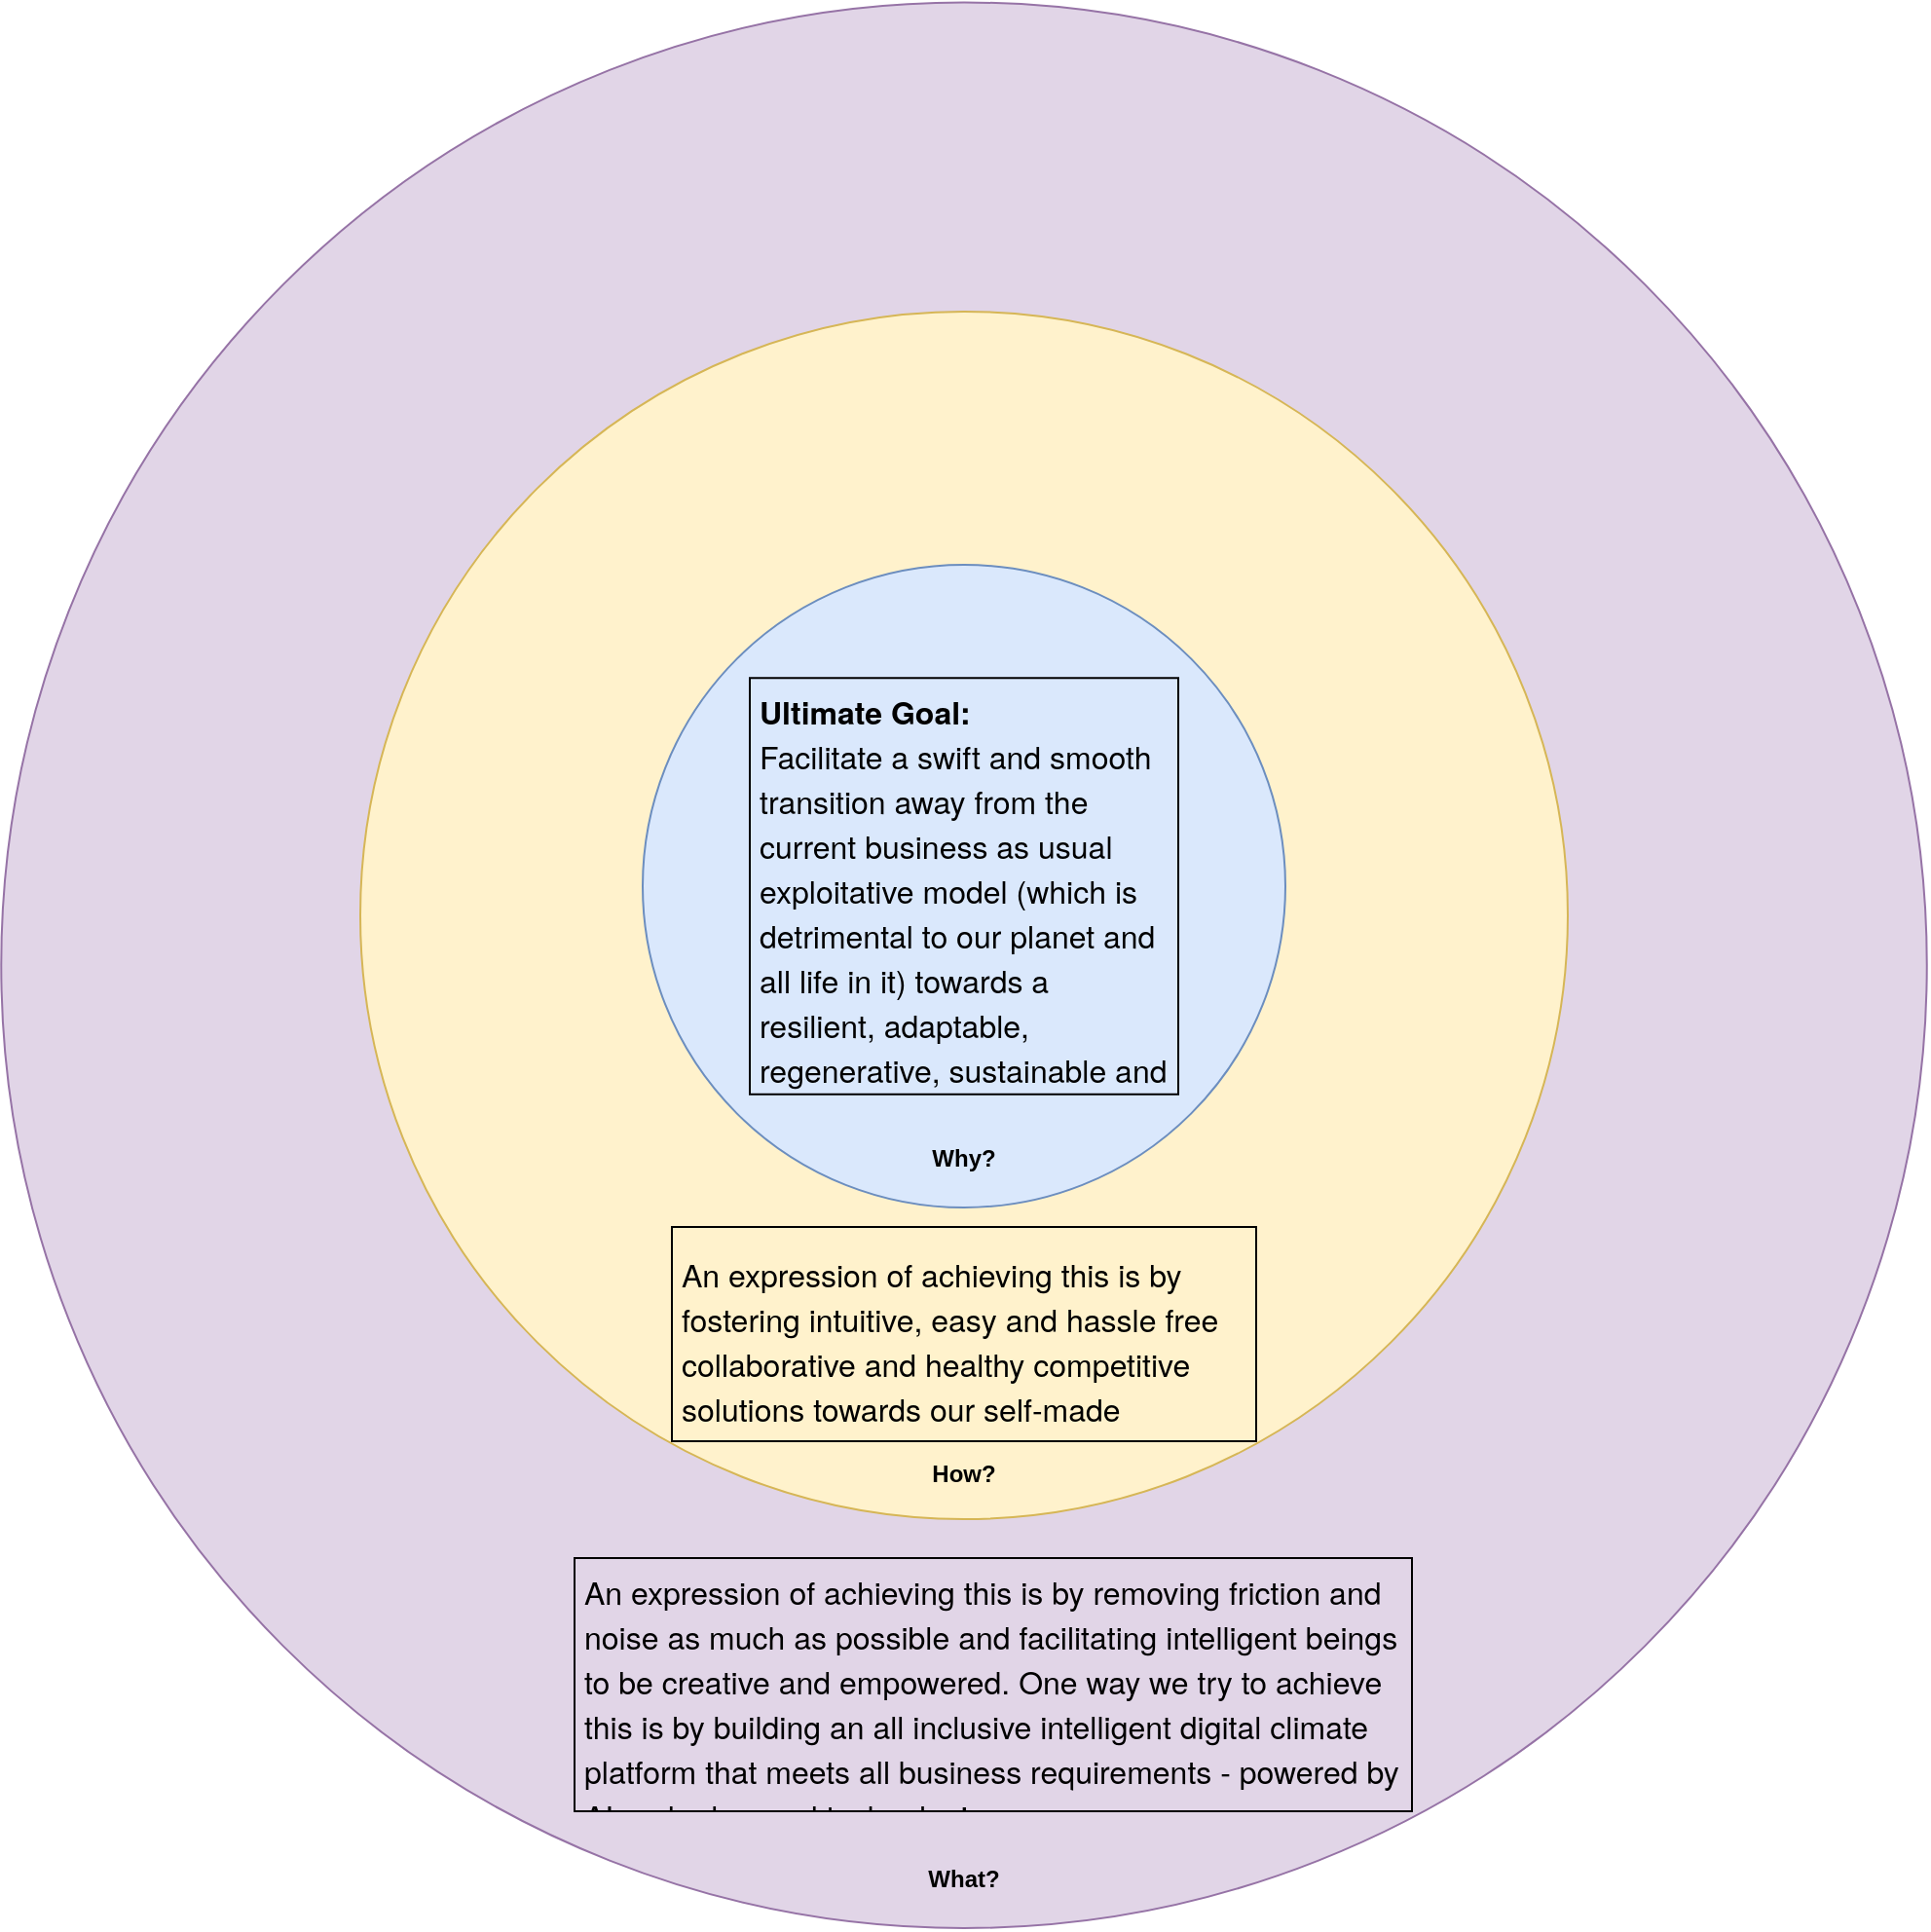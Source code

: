 <mxfile version="20.6.2" type="device"><diagram id="IQ5wZ-6p4NmnMbsGxmaL" name="Page-1"><mxGraphModel dx="1475" dy="2356" grid="1" gridSize="10" guides="1" tooltips="1" connect="1" arrows="1" fold="1" page="1" pageScale="1" pageWidth="827" pageHeight="1169" math="0" shadow="0"><root><mxCell id="0"/><mxCell id="1" parent="0"/><mxCell id="0ci5WN4c2_5XGqq1NaIg-18" value="" style="group" vertex="1" connectable="0" parent="1"><mxGeometry x="345.63" y="-548.75" width="988.75" height="988.75" as="geometry"/></mxCell><mxCell id="0ci5WN4c2_5XGqq1NaIg-3" value="" style="ellipse;whiteSpace=wrap;html=1;aspect=fixed;fillColor=#e1d5e7;strokeColor=#9673a6;container=0;" vertex="1" parent="0ci5WN4c2_5XGqq1NaIg-18"><mxGeometry width="988.75" height="988.75" as="geometry"/></mxCell><mxCell id="0ci5WN4c2_5XGqq1NaIg-8" value="What?" style="text;html=1;strokeColor=none;fillColor=none;align=center;verticalAlign=middle;whiteSpace=wrap;rounded=0;fontStyle=1;container=0;" vertex="1" parent="0ci5WN4c2_5XGqq1NaIg-18"><mxGeometry x="464.37" y="948.75" width="60" height="30" as="geometry"/></mxCell><mxCell id="0ci5WN4c2_5XGqq1NaIg-14" value="&lt;h1&gt;&lt;p style=&quot;margin: 0px; font-variant-numeric: normal; font-variant-east-asian: normal; font-weight: 400; font-stretch: normal; font-size: 16px; line-height: normal; font-family: &amp;quot;Helvetica Neue&amp;quot;;&quot; class=&quot;p1&quot;&gt;An expression of achieving this is by removing friction and noise as much as possible and facilitating intelligent beings to be creative and empowered. One way we try to achieve this is by building an all inclusive intelligent digital climate platform that meets all business requirements - powered by AI and advanced technologies&lt;/p&gt;&lt;/h1&gt;" style="text;html=1;strokeColor=default;fillColor=none;spacing=5;spacingTop=-20;whiteSpace=wrap;overflow=hidden;rounded=0;container=0;" vertex="1" parent="0ci5WN4c2_5XGqq1NaIg-18"><mxGeometry x="294.37" y="798.75" width="430" height="130" as="geometry"/></mxCell><mxCell id="0ci5WN4c2_5XGqq1NaIg-15" value="" style="group" vertex="1" connectable="0" parent="0ci5WN4c2_5XGqq1NaIg-18"><mxGeometry x="184.37" y="158.75" width="620" height="620" as="geometry"/></mxCell><mxCell id="0ci5WN4c2_5XGqq1NaIg-2" value="" style="ellipse;whiteSpace=wrap;html=1;aspect=fixed;fillColor=#fff2cc;strokeColor=#d6b656;container=0;" vertex="1" parent="0ci5WN4c2_5XGqq1NaIg-15"><mxGeometry width="620" height="620" as="geometry"/></mxCell><mxCell id="0ci5WN4c2_5XGqq1NaIg-5" value="How?" style="text;html=1;strokeColor=none;fillColor=none;align=center;verticalAlign=middle;whiteSpace=wrap;rounded=0;fontStyle=1;container=0;" vertex="1" parent="0ci5WN4c2_5XGqq1NaIg-15"><mxGeometry x="276.17" y="579.996" width="67.66" height="33.83" as="geometry"/></mxCell><mxCell id="0ci5WN4c2_5XGqq1NaIg-12" value="&lt;p style=&quot;margin: 0px; font-variant-numeric: normal; font-variant-east-asian: normal; font-stretch: normal; font-size: 16px; line-height: normal; font-family: &amp;quot;Helvetica Neue&amp;quot;;&quot; class=&quot;p1&quot;&gt;&lt;br&gt;&lt;/p&gt;&lt;p style=&quot;margin: 0px; font-variant-numeric: normal; font-variant-east-asian: normal; font-stretch: normal; font-size: 16px; line-height: normal; font-family: &amp;quot;Helvetica Neue&amp;quot;;&quot; class=&quot;p1&quot;&gt;An expression of achieving this is by fostering intuitive, easy and hassle free collaborative and healthy competitive solutions towards our self-made planetary crisis.&lt;/p&gt;" style="text;html=1;strokeColor=default;fillColor=none;spacing=5;spacingTop=-20;whiteSpace=wrap;overflow=hidden;rounded=0;container=0;" vertex="1" parent="0ci5WN4c2_5XGqq1NaIg-15"><mxGeometry x="160" y="470" width="300" height="110" as="geometry"/></mxCell><mxCell id="0ci5WN4c2_5XGqq1NaIg-11" value="" style="group" vertex="1" connectable="0" parent="0ci5WN4c2_5XGqq1NaIg-15"><mxGeometry x="145" y="130" width="330" height="330" as="geometry"/></mxCell><mxCell id="0ci5WN4c2_5XGqq1NaIg-1" value="" style="ellipse;whiteSpace=wrap;html=1;aspect=fixed;fillColor=#dae8fc;strokeColor=#6c8ebf;container=0;" vertex="1" parent="0ci5WN4c2_5XGqq1NaIg-11"><mxGeometry width="330" height="330" as="geometry"/></mxCell><mxCell id="0ci5WN4c2_5XGqq1NaIg-4" value="Why?" style="text;html=1;strokeColor=none;fillColor=none;align=center;verticalAlign=middle;whiteSpace=wrap;rounded=0;fontStyle=1;container=0;" vertex="1" parent="0ci5WN4c2_5XGqq1NaIg-11"><mxGeometry x="135" y="290" width="60" height="30" as="geometry"/></mxCell><mxCell id="0ci5WN4c2_5XGqq1NaIg-9" value="&lt;h1&gt;&lt;p style=&quot;margin: 0px; font-variant-numeric: normal; font-variant-east-asian: normal; font-stretch: normal; font-size: 16px; line-height: normal; font-family: &amp;quot;Helvetica Neue&amp;quot;;&quot; class=&quot;p1&quot;&gt;Ultimate Goal:&lt;/p&gt;&lt;p style=&quot;margin: 0px; font-variant-numeric: normal; font-variant-east-asian: normal; font-weight: 400; font-stretch: normal; font-size: 16px; line-height: normal; font-family: &amp;quot;Helvetica Neue&amp;quot;;&quot; class=&quot;p1&quot;&gt;Facilitate a swift and smooth transition away from the current business as usual exploitative model (which is detrimental to our planet and all life in it) towards a resilient, adaptable, regenerative, sustainable and self-sufficient model that is conducive to life.&lt;/p&gt;&lt;/h1&gt;" style="text;html=1;strokeColor=default;fillColor=none;spacing=5;spacingTop=-20;whiteSpace=wrap;overflow=hidden;rounded=0;container=0;" vertex="1" parent="0ci5WN4c2_5XGqq1NaIg-11"><mxGeometry x="55" y="58.13" width="220" height="213.75" as="geometry"/></mxCell></root></mxGraphModel></diagram></mxfile>